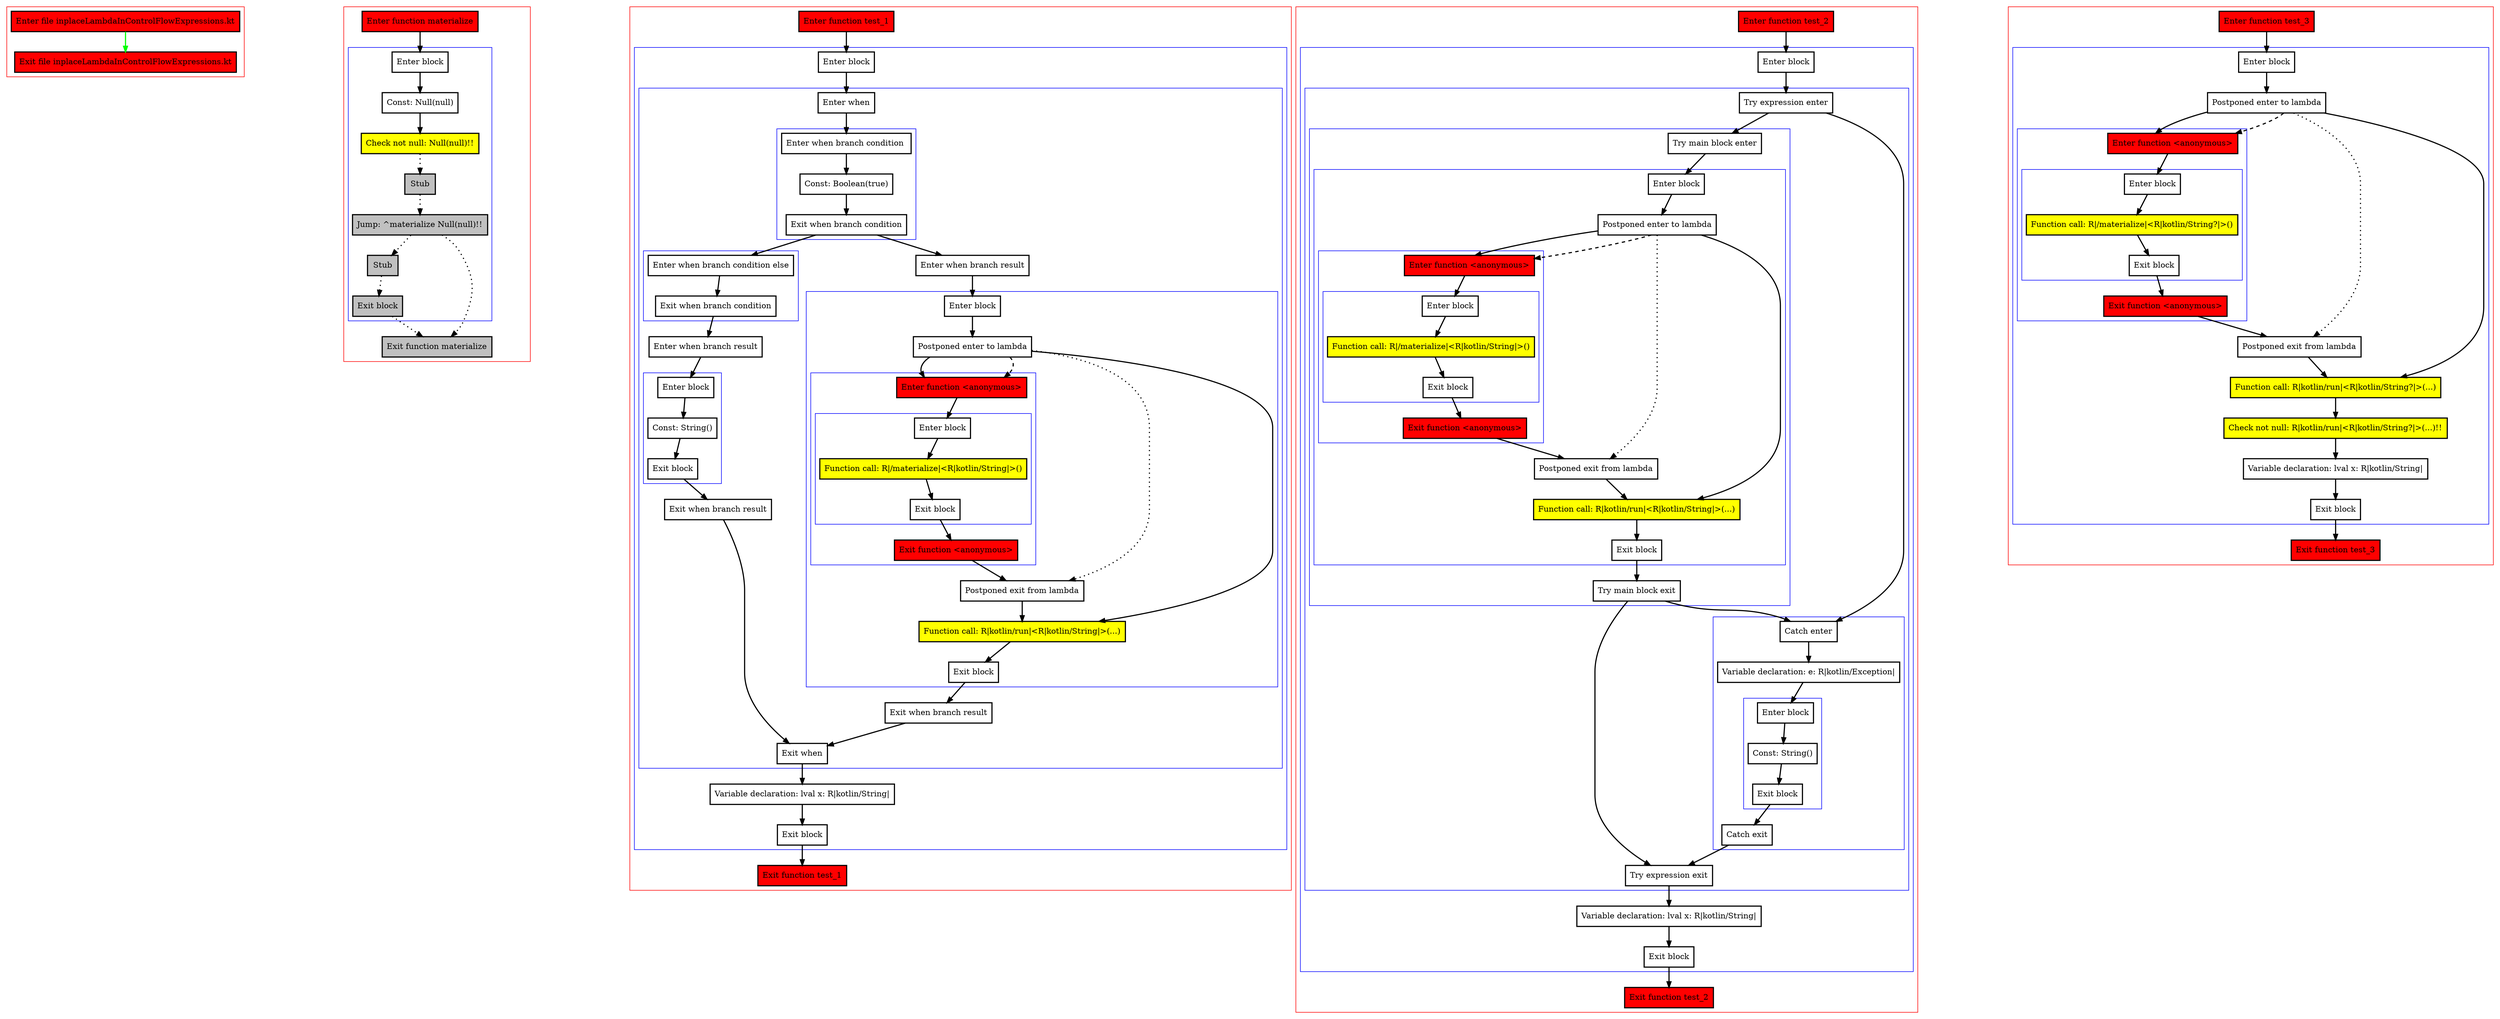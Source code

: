 digraph inplaceLambdaInControlFlowExpressions_kt {
    graph [nodesep=3]
    node [shape=box penwidth=2]
    edge [penwidth=2]

    subgraph cluster_0 {
        color=red
        0 [label="Enter file inplaceLambdaInControlFlowExpressions.kt" style="filled" fillcolor=red];
        1 [label="Exit file inplaceLambdaInControlFlowExpressions.kt" style="filled" fillcolor=red];
    }
    0 -> {1} [color=green];

    subgraph cluster_1 {
        color=red
        2 [label="Enter function materialize" style="filled" fillcolor=red];
        subgraph cluster_2 {
            color=blue
            3 [label="Enter block"];
            4 [label="Const: Null(null)"];
            5 [label="Check not null: Null(null)!!" style="filled" fillcolor=yellow];
            6 [label="Stub" style="filled" fillcolor=gray];
            7 [label="Jump: ^materialize Null(null)!!" style="filled" fillcolor=gray];
            8 [label="Stub" style="filled" fillcolor=gray];
            9 [label="Exit block" style="filled" fillcolor=gray];
        }
        10 [label="Exit function materialize" style="filled" fillcolor=gray];
    }
    2 -> {3};
    3 -> {4};
    4 -> {5};
    5 -> {6} [style=dotted];
    6 -> {7} [style=dotted];
    7 -> {8 10} [style=dotted];
    8 -> {9} [style=dotted];
    9 -> {10} [style=dotted];

    subgraph cluster_3 {
        color=red
        11 [label="Enter function test_1" style="filled" fillcolor=red];
        subgraph cluster_4 {
            color=blue
            12 [label="Enter block"];
            subgraph cluster_5 {
                color=blue
                13 [label="Enter when"];
                subgraph cluster_6 {
                    color=blue
                    14 [label="Enter when branch condition "];
                    15 [label="Const: Boolean(true)"];
                    16 [label="Exit when branch condition"];
                }
                subgraph cluster_7 {
                    color=blue
                    17 [label="Enter when branch condition else"];
                    18 [label="Exit when branch condition"];
                }
                19 [label="Enter when branch result"];
                subgraph cluster_8 {
                    color=blue
                    20 [label="Enter block"];
                    21 [label="Const: String()"];
                    22 [label="Exit block"];
                }
                23 [label="Exit when branch result"];
                24 [label="Enter when branch result"];
                subgraph cluster_9 {
                    color=blue
                    25 [label="Enter block"];
                    26 [label="Postponed enter to lambda"];
                    subgraph cluster_10 {
                        color=blue
                        27 [label="Enter function <anonymous>" style="filled" fillcolor=red];
                        subgraph cluster_11 {
                            color=blue
                            28 [label="Enter block"];
                            29 [label="Function call: R|/materialize|<R|kotlin/String|>()" style="filled" fillcolor=yellow];
                            30 [label="Exit block"];
                        }
                        31 [label="Exit function <anonymous>" style="filled" fillcolor=red];
                    }
                    32 [label="Postponed exit from lambda"];
                    33 [label="Function call: R|kotlin/run|<R|kotlin/String|>(...)" style="filled" fillcolor=yellow];
                    34 [label="Exit block"];
                }
                35 [label="Exit when branch result"];
                36 [label="Exit when"];
            }
            37 [label="Variable declaration: lval x: R|kotlin/String|"];
            38 [label="Exit block"];
        }
        39 [label="Exit function test_1" style="filled" fillcolor=red];
    }
    11 -> {12};
    12 -> {13};
    13 -> {14};
    14 -> {15};
    15 -> {16};
    16 -> {17 24};
    17 -> {18};
    18 -> {19};
    19 -> {20};
    20 -> {21};
    21 -> {22};
    22 -> {23};
    23 -> {36};
    24 -> {25};
    25 -> {26};
    26 -> {27 33};
    26 -> {32} [style=dotted];
    26 -> {27} [style=dashed];
    27 -> {28};
    28 -> {29};
    29 -> {30};
    30 -> {31};
    31 -> {32};
    32 -> {33};
    33 -> {34};
    34 -> {35};
    35 -> {36};
    36 -> {37};
    37 -> {38};
    38 -> {39};

    subgraph cluster_12 {
        color=red
        40 [label="Enter function test_2" style="filled" fillcolor=red];
        subgraph cluster_13 {
            color=blue
            41 [label="Enter block"];
            subgraph cluster_14 {
                color=blue
                42 [label="Try expression enter"];
                subgraph cluster_15 {
                    color=blue
                    43 [label="Try main block enter"];
                    subgraph cluster_16 {
                        color=blue
                        44 [label="Enter block"];
                        45 [label="Postponed enter to lambda"];
                        subgraph cluster_17 {
                            color=blue
                            46 [label="Enter function <anonymous>" style="filled" fillcolor=red];
                            subgraph cluster_18 {
                                color=blue
                                47 [label="Enter block"];
                                48 [label="Function call: R|/materialize|<R|kotlin/String|>()" style="filled" fillcolor=yellow];
                                49 [label="Exit block"];
                            }
                            50 [label="Exit function <anonymous>" style="filled" fillcolor=red];
                        }
                        51 [label="Postponed exit from lambda"];
                        52 [label="Function call: R|kotlin/run|<R|kotlin/String|>(...)" style="filled" fillcolor=yellow];
                        53 [label="Exit block"];
                    }
                    54 [label="Try main block exit"];
                }
                subgraph cluster_19 {
                    color=blue
                    55 [label="Catch enter"];
                    56 [label="Variable declaration: e: R|kotlin/Exception|"];
                    subgraph cluster_20 {
                        color=blue
                        57 [label="Enter block"];
                        58 [label="Const: String()"];
                        59 [label="Exit block"];
                    }
                    60 [label="Catch exit"];
                }
                61 [label="Try expression exit"];
            }
            62 [label="Variable declaration: lval x: R|kotlin/String|"];
            63 [label="Exit block"];
        }
        64 [label="Exit function test_2" style="filled" fillcolor=red];
    }
    40 -> {41};
    41 -> {42};
    42 -> {43 55};
    43 -> {44};
    44 -> {45};
    45 -> {46 52};
    45 -> {51} [style=dotted];
    45 -> {46} [style=dashed];
    46 -> {47};
    47 -> {48};
    48 -> {49};
    49 -> {50};
    50 -> {51};
    51 -> {52};
    52 -> {53};
    53 -> {54};
    54 -> {55 61};
    55 -> {56};
    56 -> {57};
    57 -> {58};
    58 -> {59};
    59 -> {60};
    60 -> {61};
    61 -> {62};
    62 -> {63};
    63 -> {64};

    subgraph cluster_21 {
        color=red
        65 [label="Enter function test_3" style="filled" fillcolor=red];
        subgraph cluster_22 {
            color=blue
            66 [label="Enter block"];
            67 [label="Postponed enter to lambda"];
            subgraph cluster_23 {
                color=blue
                68 [label="Enter function <anonymous>" style="filled" fillcolor=red];
                subgraph cluster_24 {
                    color=blue
                    69 [label="Enter block"];
                    70 [label="Function call: R|/materialize|<R|kotlin/String?|>()" style="filled" fillcolor=yellow];
                    71 [label="Exit block"];
                }
                72 [label="Exit function <anonymous>" style="filled" fillcolor=red];
            }
            73 [label="Postponed exit from lambda"];
            74 [label="Function call: R|kotlin/run|<R|kotlin/String?|>(...)" style="filled" fillcolor=yellow];
            75 [label="Check not null: R|kotlin/run|<R|kotlin/String?|>(...)!!" style="filled" fillcolor=yellow];
            76 [label="Variable declaration: lval x: R|kotlin/String|"];
            77 [label="Exit block"];
        }
        78 [label="Exit function test_3" style="filled" fillcolor=red];
    }
    65 -> {66};
    66 -> {67};
    67 -> {68 74};
    67 -> {73} [style=dotted];
    67 -> {68} [style=dashed];
    68 -> {69};
    69 -> {70};
    70 -> {71};
    71 -> {72};
    72 -> {73};
    73 -> {74};
    74 -> {75};
    75 -> {76};
    76 -> {77};
    77 -> {78};

}
